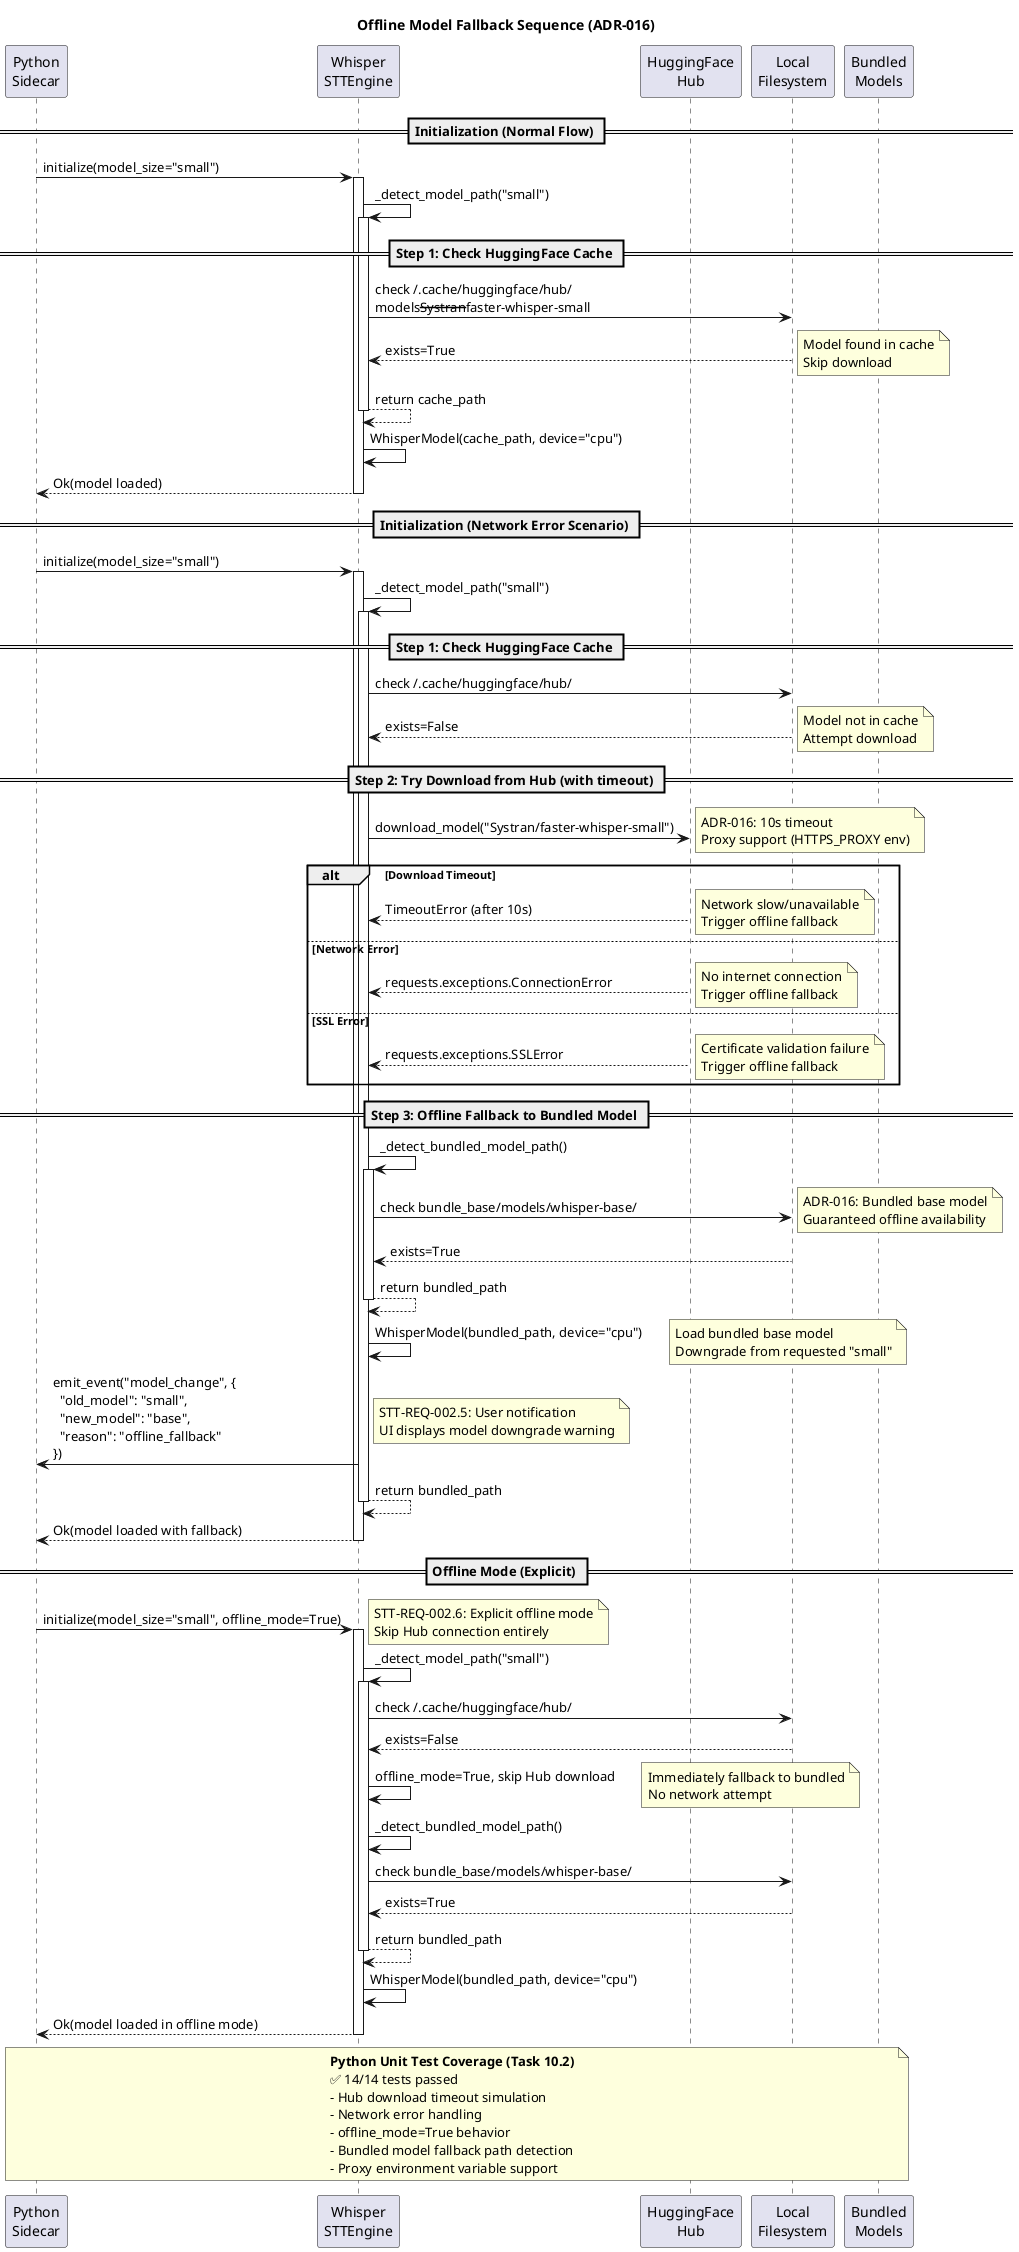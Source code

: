 @startuml SEQ-002_Offline-Model-Fallback
title Offline Model Fallback Sequence (ADR-016)
' Related: STT-REQ-002.4, STT-REQ-002.5
' Task 10.2 (Python unit tests: 14/14 passed)

participant "Python\nSidecar" as Sidecar
participant "Whisper\nSTTEngine" as Whisper
participant "HuggingFace\nHub" as Hub
participant "Local\nFilesystem" as FS
participant "Bundled\nModels" as Bundled

== Initialization (Normal Flow) ==
Sidecar -> Whisper : initialize(model_size="small")
activate Whisper

Whisper -> Whisper : _detect_model_path("small")
activate Whisper

== Step 1: Check HuggingFace Cache ==
Whisper -> FS : check ~/.cache/huggingface/hub/\nmodels--Systran--faster-whisper-small
FS --> Whisper : exists=True
note right
  Model found in cache
  Skip download
end note
Whisper --> Whisper : return cache_path
deactivate Whisper

Whisper -> Whisper : WhisperModel(cache_path, device="cpu")
Whisper --> Sidecar : Ok(model loaded)
deactivate Whisper

== Initialization (Network Error Scenario) ==
Sidecar -> Whisper : initialize(model_size="small")
activate Whisper

Whisper -> Whisper : _detect_model_path("small")
activate Whisper

== Step 1: Check HuggingFace Cache ==
Whisper -> FS : check ~/.cache/huggingface/hub/
FS --> Whisper : exists=False
note right
  Model not in cache
  Attempt download
end note

== Step 2: Try Download from Hub (with timeout) ==
Whisper -> Hub : download_model("Systran/faster-whisper-small")
note right
  ADR-016: 10s timeout
  Proxy support (HTTPS_PROXY env)
end note

alt Download Timeout
    Hub --> Whisper : TimeoutError (after 10s)
    note right
      Network slow/unavailable
      Trigger offline fallback
    end note

else Network Error
    Hub --> Whisper : requests.exceptions.ConnectionError
    note right
      No internet connection
      Trigger offline fallback
    end note

else SSL Error
    Hub --> Whisper : requests.exceptions.SSLError
    note right
      Certificate validation failure
      Trigger offline fallback
    end note
end

== Step 3: Offline Fallback to Bundled Model ==
Whisper -> Whisper : _detect_bundled_model_path()
activate Whisper

Whisper -> FS : check bundle_base/models/whisper-base/
note right
  ADR-016: Bundled base model
  Guaranteed offline availability
end note
FS --> Whisper : exists=True

Whisper --> Whisper : return bundled_path
deactivate Whisper

Whisper -> Whisper : WhisperModel(bundled_path, device="cpu")
note right
  Load bundled base model
  Downgrade from requested "small"
end note

Whisper -> Sidecar : emit_event("model_change", {\n  "old_model": "small",\n  "new_model": "base",\n  "reason": "offline_fallback"\n})
note right
  STT-REQ-002.5: User notification
  UI displays model downgrade warning
end note

Whisper --> Whisper : return bundled_path
deactivate Whisper

Whisper --> Sidecar : Ok(model loaded with fallback)
deactivate Whisper

== Offline Mode (Explicit) ==
Sidecar -> Whisper : initialize(model_size="small", offline_mode=True)
activate Whisper

note right
  STT-REQ-002.6: Explicit offline mode
  Skip Hub connection entirely
end note

Whisper -> Whisper : _detect_model_path("small")
activate Whisper

Whisper -> FS : check ~/.cache/huggingface/hub/
FS --> Whisper : exists=False

Whisper -> Whisper : offline_mode=True, skip Hub download
note right
  Immediately fallback to bundled
  No network attempt
end note

Whisper -> Whisper : _detect_bundled_model_path()
Whisper -> FS : check bundle_base/models/whisper-base/
FS --> Whisper : exists=True

Whisper --> Whisper : return bundled_path
deactivate Whisper

Whisper -> Whisper : WhisperModel(bundled_path, device="cpu")
Whisper --> Sidecar : Ok(model loaded in offline mode)
deactivate Whisper

note over Sidecar, Bundled
  **Python Unit Test Coverage (Task 10.2)**
  ✅ 14/14 tests passed
  - Hub download timeout simulation
  - Network error handling
  - offline_mode=True behavior
  - Bundled model fallback path detection
  - Proxy environment variable support
end note

@enduml
